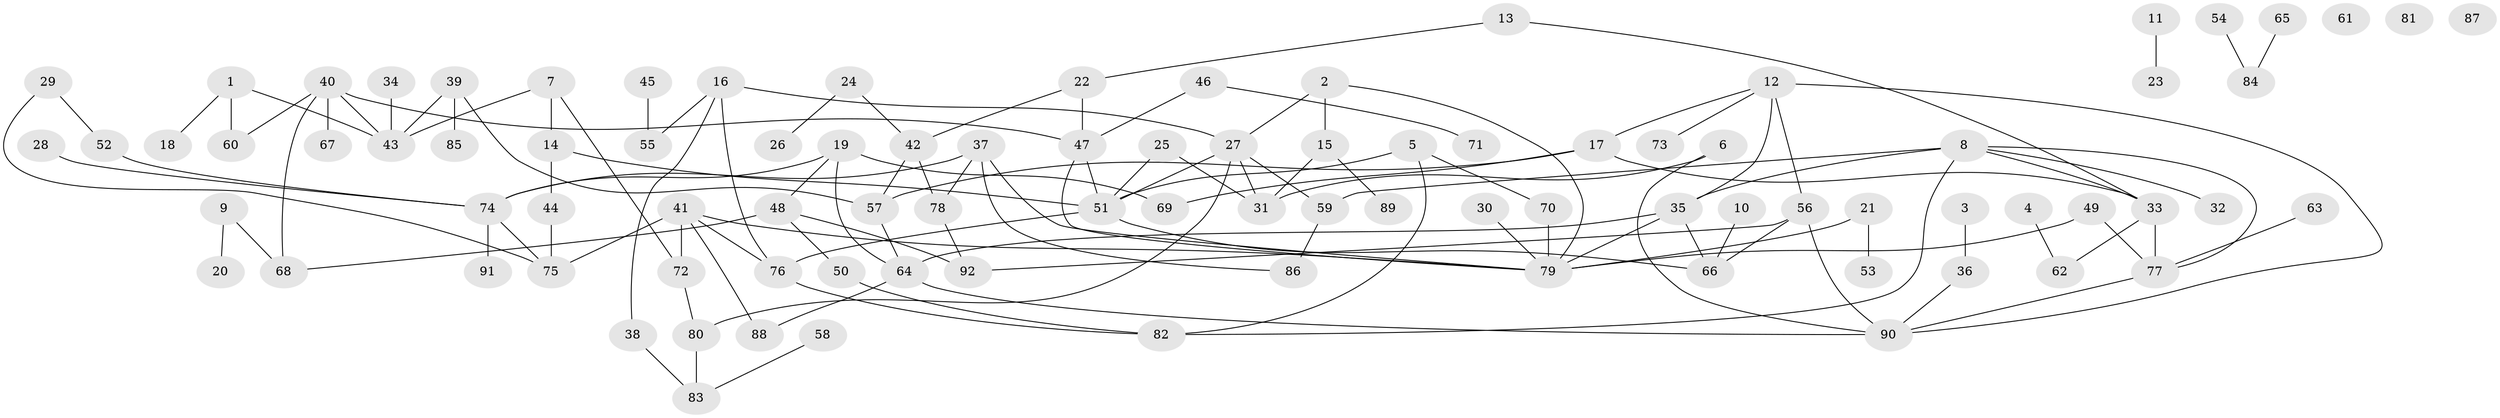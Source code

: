 // coarse degree distribution, {3: 0.18032786885245902, 2: 0.16393442622950818, 1: 0.2459016393442623, 6: 0.04918032786885246, 4: 0.22950819672131148, 5: 0.08196721311475409, 8: 0.03278688524590164, 9: 0.01639344262295082}
// Generated by graph-tools (version 1.1) at 2025/35/03/04/25 23:35:45]
// undirected, 92 vertices, 125 edges
graph export_dot {
  node [color=gray90,style=filled];
  1;
  2;
  3;
  4;
  5;
  6;
  7;
  8;
  9;
  10;
  11;
  12;
  13;
  14;
  15;
  16;
  17;
  18;
  19;
  20;
  21;
  22;
  23;
  24;
  25;
  26;
  27;
  28;
  29;
  30;
  31;
  32;
  33;
  34;
  35;
  36;
  37;
  38;
  39;
  40;
  41;
  42;
  43;
  44;
  45;
  46;
  47;
  48;
  49;
  50;
  51;
  52;
  53;
  54;
  55;
  56;
  57;
  58;
  59;
  60;
  61;
  62;
  63;
  64;
  65;
  66;
  67;
  68;
  69;
  70;
  71;
  72;
  73;
  74;
  75;
  76;
  77;
  78;
  79;
  80;
  81;
  82;
  83;
  84;
  85;
  86;
  87;
  88;
  89;
  90;
  91;
  92;
  1 -- 18;
  1 -- 43;
  1 -- 60;
  2 -- 15;
  2 -- 27;
  2 -- 79;
  3 -- 36;
  4 -- 62;
  5 -- 51;
  5 -- 70;
  5 -- 82;
  6 -- 31;
  6 -- 90;
  7 -- 14;
  7 -- 43;
  7 -- 72;
  8 -- 32;
  8 -- 33;
  8 -- 35;
  8 -- 59;
  8 -- 77;
  8 -- 82;
  9 -- 20;
  9 -- 68;
  10 -- 66;
  11 -- 23;
  12 -- 17;
  12 -- 35;
  12 -- 56;
  12 -- 73;
  12 -- 90;
  13 -- 22;
  13 -- 33;
  14 -- 44;
  14 -- 51;
  15 -- 31;
  15 -- 89;
  16 -- 27;
  16 -- 38;
  16 -- 55;
  16 -- 76;
  17 -- 33;
  17 -- 57;
  17 -- 69;
  19 -- 48;
  19 -- 64;
  19 -- 69;
  19 -- 74;
  21 -- 53;
  21 -- 79;
  22 -- 42;
  22 -- 47;
  24 -- 26;
  24 -- 42;
  25 -- 31;
  25 -- 51;
  27 -- 31;
  27 -- 51;
  27 -- 59;
  27 -- 80;
  28 -- 74;
  29 -- 52;
  29 -- 75;
  30 -- 79;
  33 -- 62;
  33 -- 77;
  34 -- 43;
  35 -- 64;
  35 -- 66;
  35 -- 79;
  36 -- 90;
  37 -- 74;
  37 -- 78;
  37 -- 79;
  37 -- 86;
  38 -- 83;
  39 -- 43;
  39 -- 57;
  39 -- 85;
  40 -- 43;
  40 -- 47;
  40 -- 60;
  40 -- 67;
  40 -- 68;
  41 -- 72;
  41 -- 75;
  41 -- 76;
  41 -- 79;
  41 -- 88;
  42 -- 57;
  42 -- 78;
  44 -- 75;
  45 -- 55;
  46 -- 47;
  46 -- 71;
  47 -- 51;
  47 -- 79;
  48 -- 50;
  48 -- 68;
  48 -- 92;
  49 -- 77;
  49 -- 79;
  50 -- 82;
  51 -- 66;
  51 -- 76;
  52 -- 74;
  54 -- 84;
  56 -- 66;
  56 -- 90;
  56 -- 92;
  57 -- 64;
  58 -- 83;
  59 -- 86;
  63 -- 77;
  64 -- 88;
  64 -- 90;
  65 -- 84;
  70 -- 79;
  72 -- 80;
  74 -- 75;
  74 -- 91;
  76 -- 82;
  77 -- 90;
  78 -- 92;
  80 -- 83;
}

